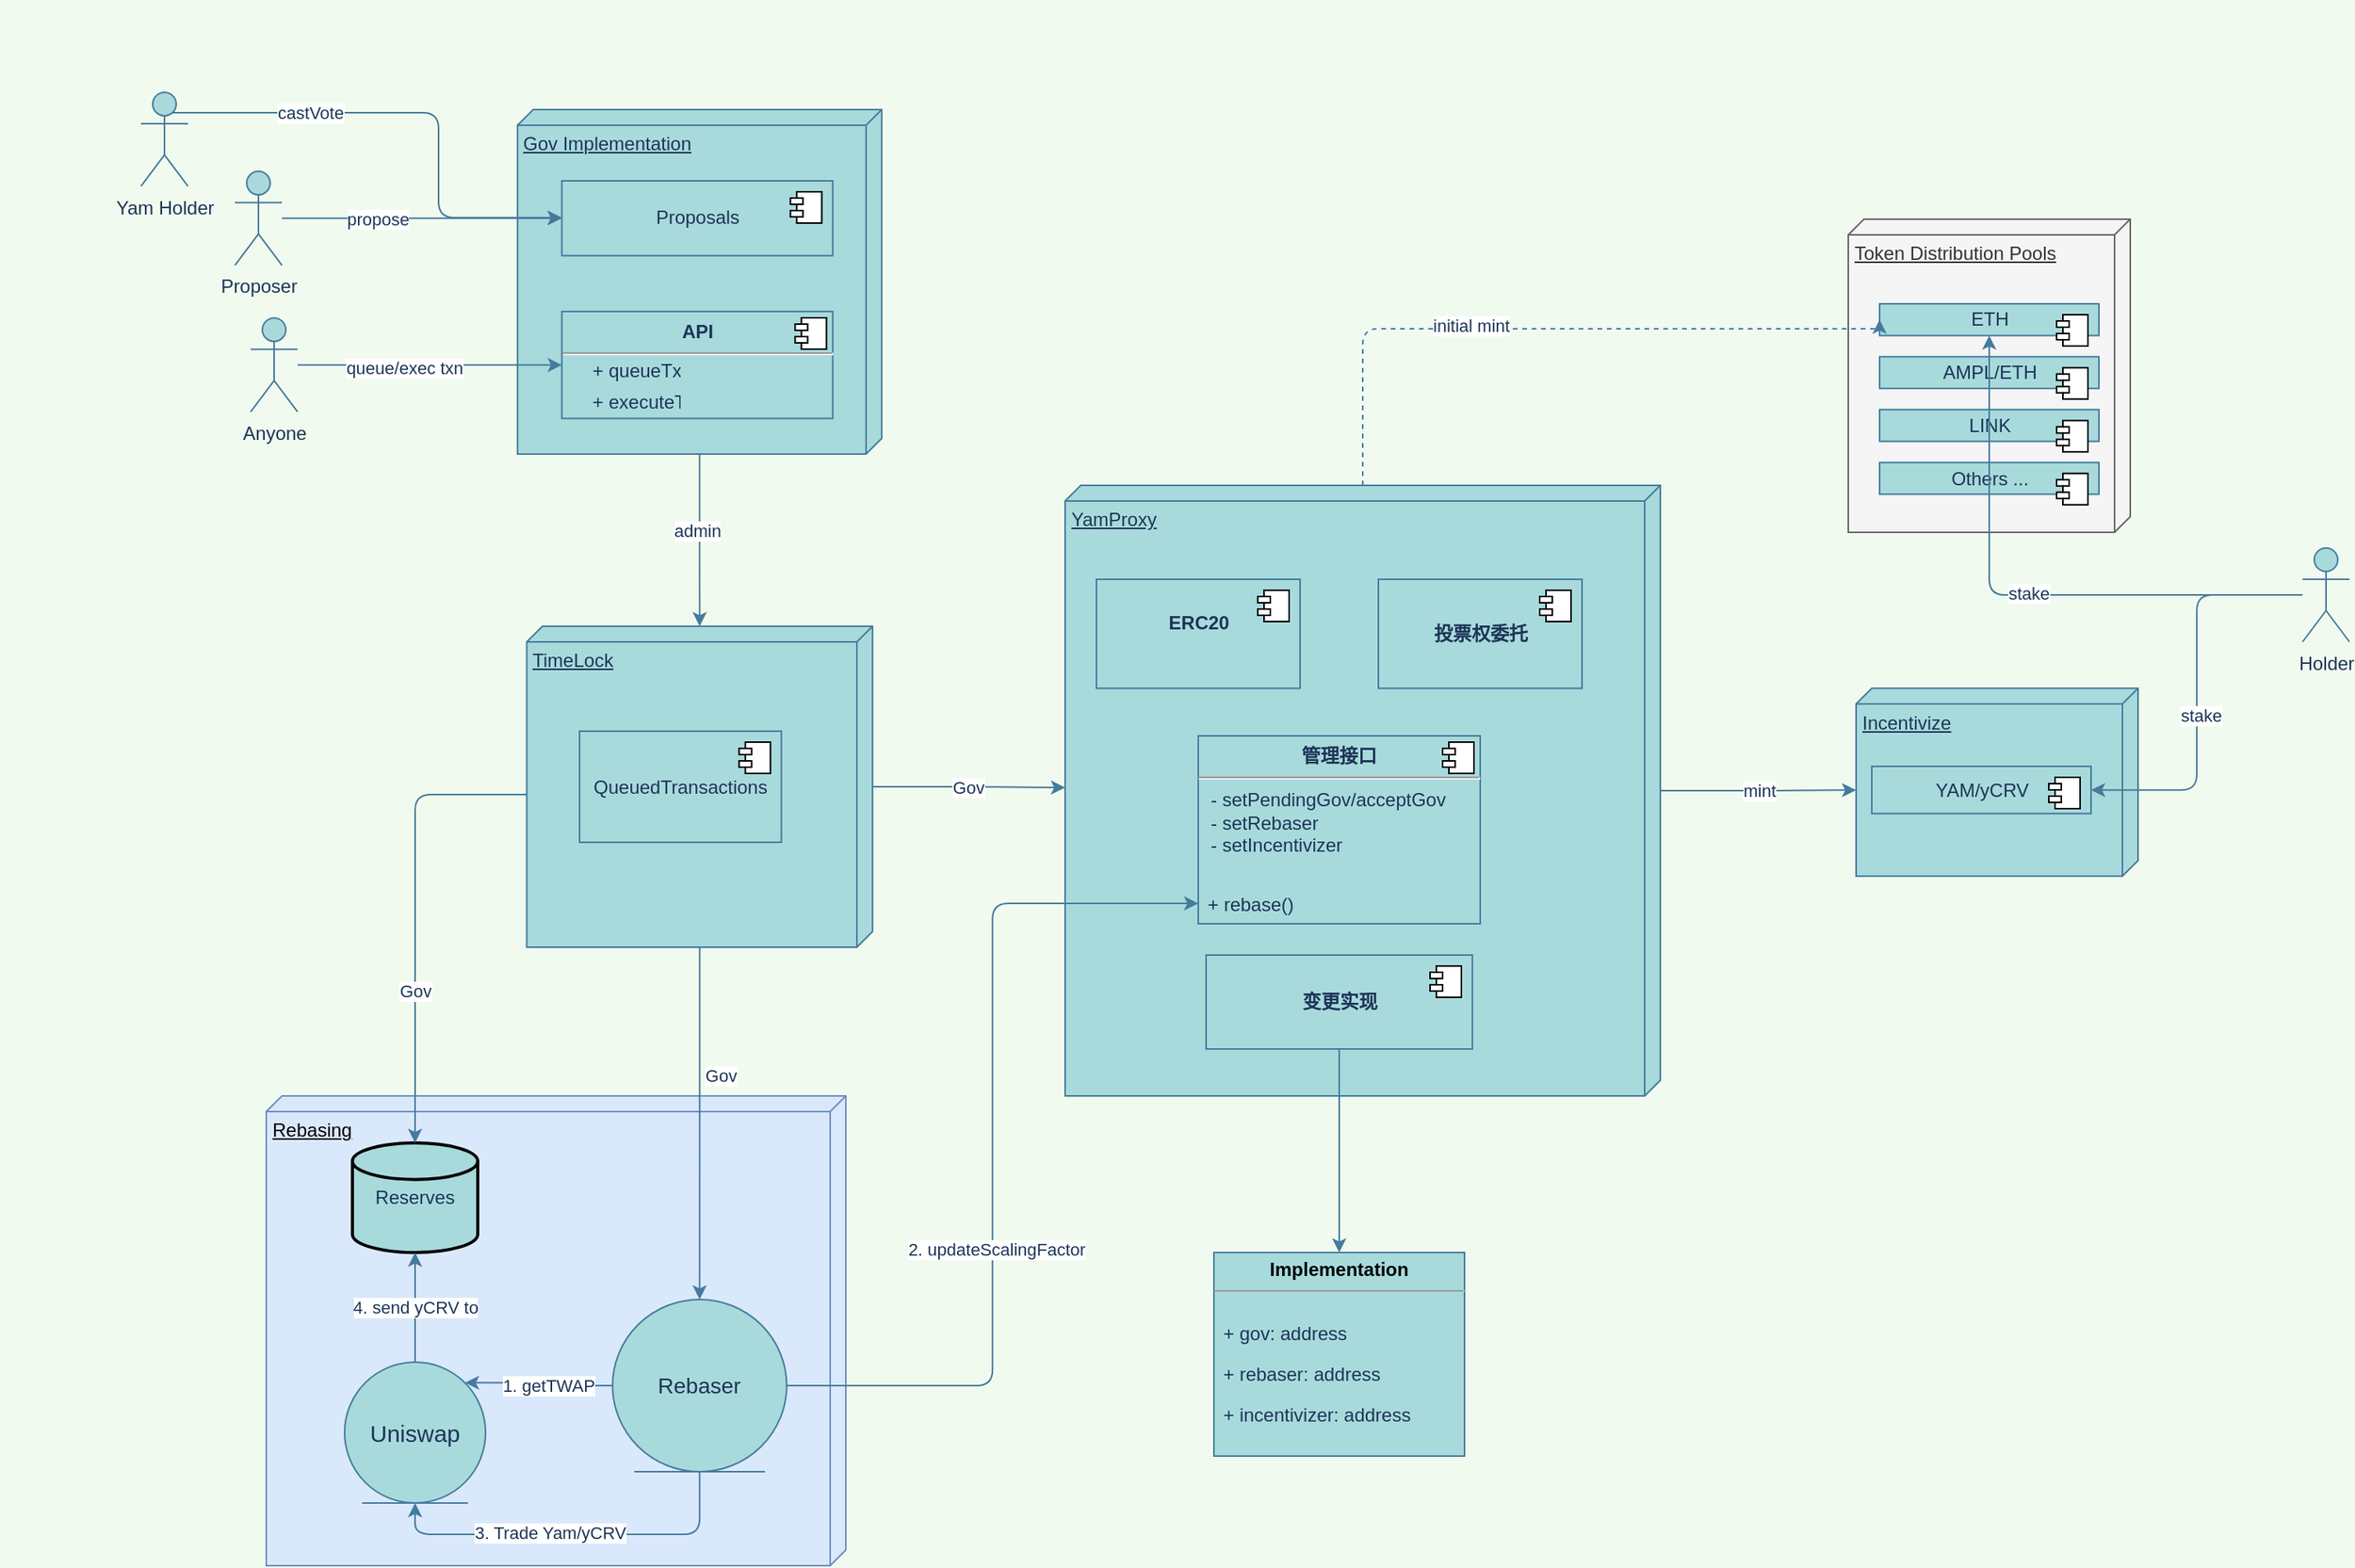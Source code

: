 <mxfile compressed="false" version="13.6.2" type="device">
  <diagram name="Page-1" id="5f0bae14-7c28-e335-631c-24af17079c00">
    <mxGraphModel dx="3183" dy="1023" grid="1" gridSize="10" guides="1" tooltips="1" connect="1" arrows="1" fold="1" page="1" pageScale="1" pageWidth="1100" pageHeight="850" background="#F1FAEE" math="0" shadow="0">
      <root>
        <mxCell id="0" />
        <mxCell id="1" parent="0" />
        <mxCell id="P2i-HHUua_utwsOdTMRU-45" value="" style="group" vertex="1" connectable="0" parent="1">
          <mxGeometry x="-370" y="1000" width="280" height="205" as="geometry" />
        </mxCell>
        <mxCell id="P2i-HHUua_utwsOdTMRU-42" value="TimeLock" style="verticalAlign=top;align=left;spacingTop=8;spacingLeft=2;spacingRight=12;shape=cube;size=10;direction=south;fontStyle=4;html=1;rounded=0;sketch=0;strokeColor=#457B9D;fillColor=#A8DADC;fontColor=#1D3557;" vertex="1" parent="P2i-HHUua_utwsOdTMRU-45">
          <mxGeometry x="-3.72" width="220.769" height="205" as="geometry" />
        </mxCell>
        <mxCell id="P2i-HHUua_utwsOdTMRU-43" value="QueuedTransactions" style="html=1;dropTarget=0;rounded=0;sketch=0;strokeColor=#457B9D;fillColor=#A8DADC;fontColor=#1D3557;" vertex="1" parent="P2i-HHUua_utwsOdTMRU-45">
          <mxGeometry x="30" y="67.02" width="128.84" height="70.96" as="geometry" />
        </mxCell>
        <mxCell id="P2i-HHUua_utwsOdTMRU-44" value="" style="shape=component;jettyWidth=8;jettyHeight=4;" vertex="1" parent="P2i-HHUua_utwsOdTMRU-43">
          <mxGeometry x="1" width="20" height="20" relative="1" as="geometry">
            <mxPoint x="-27" y="7" as="offset" />
          </mxGeometry>
        </mxCell>
        <mxCell id="P2i-HHUua_utwsOdTMRU-46" style="edgeStyle=orthogonalEdgeStyle;curved=0;rounded=1;sketch=0;orthogonalLoop=1;jettySize=auto;html=1;strokeColor=#457B9D;fillColor=#A8DADC;fontColor=#1D3557;entryX=0.495;entryY=1;entryDx=0;entryDy=0;entryPerimeter=0;" edge="1" parent="1" source="P2i-HHUua_utwsOdTMRU-42" target="P2i-HHUua_utwsOdTMRU-7">
          <mxGeometry relative="1" as="geometry" />
        </mxCell>
        <mxCell id="P2i-HHUua_utwsOdTMRU-48" value="Gov" style="edgeLabel;html=1;align=center;verticalAlign=middle;resizable=0;points=[];fontColor=#1D3557;" vertex="1" connectable="0" parent="P2i-HHUua_utwsOdTMRU-46">
          <mxGeometry x="-0.014" relative="1" as="geometry">
            <mxPoint as="offset" />
          </mxGeometry>
        </mxCell>
        <mxCell id="P2i-HHUua_utwsOdTMRU-47" value="" style="group" vertex="1" connectable="0" parent="1">
          <mxGeometry x="-30" y="910" width="685" height="395" as="geometry" />
        </mxCell>
        <mxCell id="P2i-HHUua_utwsOdTMRU-27" value="" style="group" vertex="1" connectable="0" parent="P2i-HHUua_utwsOdTMRU-47">
          <mxGeometry width="380" height="390" as="geometry" />
        </mxCell>
        <mxCell id="P2i-HHUua_utwsOdTMRU-7" value="YamProxy&lt;br&gt;" style="verticalAlign=top;align=left;spacingTop=8;spacingLeft=2;spacingRight=12;shape=cube;size=10;direction=south;fontStyle=4;html=1;rounded=0;sketch=0;strokeColor=#457B9D;fillColor=#A8DADC;fontColor=#1D3557;" vertex="1" parent="P2i-HHUua_utwsOdTMRU-27">
          <mxGeometry width="380" height="390" as="geometry" />
        </mxCell>
        <mxCell id="P2i-HHUua_utwsOdTMRU-16" value="&lt;b&gt;ERC20&lt;br&gt;&lt;br&gt;&lt;/b&gt;" style="html=1;dropTarget=0;rounded=0;sketch=0;strokeColor=#457B9D;fillColor=#A8DADC;fontColor=#1D3557;" vertex="1" parent="P2i-HHUua_utwsOdTMRU-27">
          <mxGeometry x="20" y="60" width="130" height="69.643" as="geometry" />
        </mxCell>
        <mxCell id="P2i-HHUua_utwsOdTMRU-17" value="" style="shape=component;jettyWidth=8;jettyHeight=4;" vertex="1" parent="P2i-HHUua_utwsOdTMRU-16">
          <mxGeometry x="1" width="20" height="20" relative="1" as="geometry">
            <mxPoint x="-27" y="7" as="offset" />
          </mxGeometry>
        </mxCell>
        <mxCell id="P2i-HHUua_utwsOdTMRU-19" value="&lt;b&gt;投票权委托&lt;br&gt;&lt;/b&gt;" style="html=1;dropTarget=0;rounded=0;sketch=0;strokeColor=#457B9D;fillColor=#A8DADC;fontColor=#1D3557;" vertex="1" parent="P2i-HHUua_utwsOdTMRU-27">
          <mxGeometry x="200" y="60" width="130" height="69.643" as="geometry" />
        </mxCell>
        <mxCell id="P2i-HHUua_utwsOdTMRU-20" value="" style="shape=component;jettyWidth=8;jettyHeight=4;" vertex="1" parent="P2i-HHUua_utwsOdTMRU-19">
          <mxGeometry x="1" width="20" height="20" relative="1" as="geometry">
            <mxPoint x="-27" y="7" as="offset" />
          </mxGeometry>
        </mxCell>
        <mxCell id="P2i-HHUua_utwsOdTMRU-28" value="&lt;b&gt;变更实现&lt;/b&gt;" style="html=1;dropTarget=0;rounded=0;sketch=0;strokeColor=#457B9D;fillColor=#A8DADC;fontColor=#1D3557;" vertex="1" parent="P2i-HHUua_utwsOdTMRU-27">
          <mxGeometry x="90" y="300" width="170" height="60" as="geometry" />
        </mxCell>
        <mxCell id="P2i-HHUua_utwsOdTMRU-29" value="" style="shape=component;jettyWidth=8;jettyHeight=4;" vertex="1" parent="P2i-HHUua_utwsOdTMRU-28">
          <mxGeometry x="1" width="20" height="20" relative="1" as="geometry">
            <mxPoint x="-27" y="7" as="offset" />
          </mxGeometry>
        </mxCell>
        <mxCell id="P2i-HHUua_utwsOdTMRU-79" value="" style="group" vertex="1" connectable="0" parent="P2i-HHUua_utwsOdTMRU-27">
          <mxGeometry x="85" y="160" width="180" height="120" as="geometry" />
        </mxCell>
        <mxCell id="P2i-HHUua_utwsOdTMRU-24" value="&lt;p style=&quot;margin: 0px ; margin-top: 6px ; text-align: center&quot;&gt;&lt;b&gt;管理接口&lt;/b&gt;&lt;/p&gt;&lt;hr&gt;&lt;p style=&quot;margin: 0px ; margin-left: 8px&quot;&gt;- setPendingGov/acceptGov&lt;/p&gt;&lt;p style=&quot;margin: 0px ; margin-left: 8px&quot;&gt;- setRebaser&lt;/p&gt;&lt;p style=&quot;margin: 0px ; margin-left: 8px&quot;&gt;- setIncentivizer&lt;/p&gt;&lt;p style=&quot;margin: 0px ; margin-left: 8px&quot;&gt;&lt;br&gt;&lt;/p&gt;" style="align=left;overflow=fill;html=1;dropTarget=0;rounded=0;sketch=0;strokeColor=#457B9D;fillColor=#A8DADC;fontColor=#1D3557;" vertex="1" parent="P2i-HHUua_utwsOdTMRU-79">
          <mxGeometry width="180" height="120" as="geometry" />
        </mxCell>
        <mxCell id="P2i-HHUua_utwsOdTMRU-25" value="" style="shape=component;jettyWidth=8;jettyHeight=4;" vertex="1" parent="P2i-HHUua_utwsOdTMRU-24">
          <mxGeometry x="1" width="20" height="20" relative="1" as="geometry">
            <mxPoint x="-24" y="4" as="offset" />
          </mxGeometry>
        </mxCell>
        <mxCell id="P2i-HHUua_utwsOdTMRU-78" value="+ rebase()" style="text;strokeColor=none;fillColor=none;align=left;verticalAlign=top;spacingLeft=4;spacingRight=4;overflow=hidden;rotatable=0;points=[[0,0.5],[1,0.5]];portConstraint=eastwest;rounded=0;sketch=0;fontColor=#1D3557;" vertex="1" parent="P2i-HHUua_utwsOdTMRU-79">
          <mxGeometry y="94" width="100" height="26" as="geometry" />
        </mxCell>
        <mxCell id="P2i-HHUua_utwsOdTMRU-40" style="edgeStyle=orthogonalEdgeStyle;curved=0;rounded=1;sketch=0;orthogonalLoop=1;jettySize=auto;html=1;strokeColor=#457B9D;fillColor=#A8DADC;fontColor=#1D3557;" edge="1" parent="P2i-HHUua_utwsOdTMRU-47" source="P2i-HHUua_utwsOdTMRU-28" target="P2i-HHUua_utwsOdTMRU-34">
          <mxGeometry relative="1" as="geometry" />
        </mxCell>
        <mxCell id="P2i-HHUua_utwsOdTMRU-39" value="" style="group" vertex="1" connectable="0" parent="P2i-HHUua_utwsOdTMRU-47">
          <mxGeometry x="95" y="490" width="160" height="130" as="geometry" />
        </mxCell>
        <mxCell id="P2i-HHUua_utwsOdTMRU-34" value="&lt;p style=&quot;margin: 0px ; margin-top: 4px ; text-align: center&quot;&gt;&lt;b&gt;Implementation&lt;/b&gt;&lt;/p&gt;&lt;hr size=&quot;1&quot;&gt;&lt;p style=&quot;margin: 0px ; margin-left: 4px&quot;&gt;&lt;br&gt;&lt;/p&gt;" style="verticalAlign=top;align=left;overflow=fill;fontSize=12;fontFamily=Helvetica;html=1;rounded=0;sketch=0;strokeColor=#457B9D;fillColor=#A8DADC;" vertex="1" parent="P2i-HHUua_utwsOdTMRU-39">
          <mxGeometry width="160" height="130" as="geometry" />
        </mxCell>
        <mxCell id="P2i-HHUua_utwsOdTMRU-36" value="+ incentivizer: address" style="text;strokeColor=none;fillColor=none;align=left;verticalAlign=top;spacingLeft=4;spacingRight=4;overflow=hidden;rotatable=0;points=[[0,0.5],[1,0.5]];portConstraint=eastwest;rounded=0;sketch=0;fontColor=#1D3557;" vertex="1" parent="P2i-HHUua_utwsOdTMRU-39">
          <mxGeometry y="90" width="160" height="26" as="geometry" />
        </mxCell>
        <mxCell id="P2i-HHUua_utwsOdTMRU-37" value="+ rebaser: address" style="text;strokeColor=none;fillColor=none;align=left;verticalAlign=top;spacingLeft=4;spacingRight=4;overflow=hidden;rotatable=0;points=[[0,0.5],[1,0.5]];portConstraint=eastwest;rounded=0;sketch=0;fontColor=#1D3557;" vertex="1" parent="P2i-HHUua_utwsOdTMRU-39">
          <mxGeometry y="64" width="160" height="26" as="geometry" />
        </mxCell>
        <mxCell id="P2i-HHUua_utwsOdTMRU-38" value="+ gov: address" style="text;strokeColor=none;fillColor=none;align=left;verticalAlign=top;spacingLeft=4;spacingRight=4;overflow=hidden;rotatable=0;points=[[0,0.5],[1,0.5]];portConstraint=eastwest;rounded=0;sketch=0;fontColor=#1D3557;" vertex="1" parent="P2i-HHUua_utwsOdTMRU-39">
          <mxGeometry y="38" width="160" height="26" as="geometry" />
        </mxCell>
        <mxCell id="P2i-HHUua_utwsOdTMRU-121" value="" style="group" vertex="1" connectable="0" parent="P2i-HHUua_utwsOdTMRU-47">
          <mxGeometry x="505" y="129.64" width="180" height="120" as="geometry" />
        </mxCell>
        <mxCell id="P2i-HHUua_utwsOdTMRU-115" value="" style="group" vertex="1" connectable="0" parent="P2i-HHUua_utwsOdTMRU-121">
          <mxGeometry width="180" height="120" as="geometry" />
        </mxCell>
        <mxCell id="P2i-HHUua_utwsOdTMRU-112" value="Incentivize&lt;br&gt;&lt;br&gt;" style="verticalAlign=top;align=left;spacingTop=8;spacingLeft=2;spacingRight=12;shape=cube;size=10;direction=south;fontStyle=4;html=1;rounded=0;sketch=0;strokeColor=#457B9D;fillColor=#A8DADC;fontColor=#1D3557;" vertex="1" parent="P2i-HHUua_utwsOdTMRU-115">
          <mxGeometry width="180" height="120" as="geometry" />
        </mxCell>
        <mxCell id="P2i-HHUua_utwsOdTMRU-113" value="YAM/yCRV" style="html=1;dropTarget=0;rounded=0;sketch=0;strokeColor=#457B9D;fillColor=#A8DADC;fontColor=#1D3557;" vertex="1" parent="P2i-HHUua_utwsOdTMRU-115">
          <mxGeometry x="10" y="49.87" width="140" height="30.13" as="geometry" />
        </mxCell>
        <mxCell id="P2i-HHUua_utwsOdTMRU-114" value="" style="shape=component;jettyWidth=8;jettyHeight=4;" vertex="1" parent="P2i-HHUua_utwsOdTMRU-113">
          <mxGeometry x="1" width="20" height="20" relative="1" as="geometry">
            <mxPoint x="-27" y="7" as="offset" />
          </mxGeometry>
        </mxCell>
        <mxCell id="P2i-HHUua_utwsOdTMRU-118" value="mint" style="edgeStyle=orthogonalEdgeStyle;curved=0;rounded=1;sketch=0;orthogonalLoop=1;jettySize=auto;html=1;strokeColor=#457B9D;fillColor=#A8DADC;fontColor=#1D3557;entryX=0;entryY=0;entryDx=65;entryDy=180;entryPerimeter=0;" edge="1" parent="P2i-HHUua_utwsOdTMRU-47" source="P2i-HHUua_utwsOdTMRU-7" target="P2i-HHUua_utwsOdTMRU-112">
          <mxGeometry relative="1" as="geometry" />
        </mxCell>
        <mxCell id="P2i-HHUua_utwsOdTMRU-73" value="" style="group" vertex="1" connectable="0" parent="1">
          <mxGeometry x="-710" y="600" width="700" height="290" as="geometry" />
        </mxCell>
        <mxCell id="P2i-HHUua_utwsOdTMRU-53" value="Proposer" style="shape=umlActor;verticalLabelPosition=bottom;verticalAlign=top;html=1;rounded=0;sketch=0;strokeColor=#457B9D;fillColor=#A8DADC;fontColor=#1D3557;" vertex="1" parent="P2i-HHUua_utwsOdTMRU-73">
          <mxGeometry x="150" y="109.41" width="30" height="60" as="geometry" />
        </mxCell>
        <mxCell id="P2i-HHUua_utwsOdTMRU-61" value="Anyone" style="shape=umlActor;verticalLabelPosition=bottom;verticalAlign=top;html=1;rounded=0;sketch=0;strokeColor=#457B9D;fillColor=#A8DADC;fontColor=#1D3557;" vertex="1" parent="P2i-HHUua_utwsOdTMRU-73">
          <mxGeometry x="160" y="203.11" width="30" height="60" as="geometry" />
        </mxCell>
        <mxCell id="P2i-HHUua_utwsOdTMRU-49" value="" style="group" vertex="1" connectable="0" parent="P2i-HHUua_utwsOdTMRU-73">
          <mxGeometry x="331.66" y="70" width="230" height="220" as="geometry" />
        </mxCell>
        <mxCell id="P2i-HHUua_utwsOdTMRU-50" value="Gov Implementation" style="verticalAlign=top;align=left;spacingTop=8;spacingLeft=2;spacingRight=12;shape=cube;size=10;direction=south;fontStyle=4;html=1;rounded=0;sketch=0;strokeColor=#457B9D;fillColor=#A8DADC;fontColor=#1D3557;" vertex="1" parent="P2i-HHUua_utwsOdTMRU-49">
          <mxGeometry x="-1.256" width="232.516" height="220" as="geometry" />
        </mxCell>
        <mxCell id="P2i-HHUua_utwsOdTMRU-51" value="Proposals" style="html=1;dropTarget=0;rounded=0;sketch=0;strokeColor=#457B9D;fillColor=#A8DADC;fontColor=#1D3557;" vertex="1" parent="P2i-HHUua_utwsOdTMRU-49">
          <mxGeometry x="27.05" y="45.52" width="172.95" height="47.78" as="geometry" />
        </mxCell>
        <mxCell id="P2i-HHUua_utwsOdTMRU-52" value="" style="shape=component;jettyWidth=8;jettyHeight=4;" vertex="1" parent="P2i-HHUua_utwsOdTMRU-51">
          <mxGeometry x="1" width="20" height="20" relative="1" as="geometry">
            <mxPoint x="-27" y="7" as="offset" />
          </mxGeometry>
        </mxCell>
        <mxCell id="P2i-HHUua_utwsOdTMRU-66" value="&lt;p style=&quot;margin: 0px ; margin-top: 6px ; text-align: center&quot;&gt;&lt;b&gt;API&lt;/b&gt;&lt;/p&gt;&lt;hr&gt;&lt;p style=&quot;margin: 0px ; margin-left: 8px&quot;&gt;&lt;br&gt;&lt;/p&gt;" style="align=left;overflow=fill;html=1;dropTarget=0;rounded=0;sketch=0;strokeColor=#457B9D;fillColor=#A8DADC;fontColor=#1D3557;" vertex="1" parent="P2i-HHUua_utwsOdTMRU-49">
          <mxGeometry x="27.05" y="128.97" width="172.95" height="68.28" as="geometry" />
        </mxCell>
        <mxCell id="P2i-HHUua_utwsOdTMRU-67" value="" style="shape=component;jettyWidth=8;jettyHeight=4;" vertex="1" parent="P2i-HHUua_utwsOdTMRU-66">
          <mxGeometry x="1" width="20" height="20" relative="1" as="geometry">
            <mxPoint x="-24" y="4" as="offset" />
          </mxGeometry>
        </mxCell>
        <mxCell id="P2i-HHUua_utwsOdTMRU-68" value="+ queueTxn" style="text;strokeColor=none;fillColor=none;align=left;verticalAlign=top;spacingLeft=4;spacingRight=4;overflow=hidden;rotatable=0;points=[[0,0.5],[1,0.5]];portConstraint=eastwest;rounded=0;sketch=0;fontColor=#1D3557;" vertex="1" parent="P2i-HHUua_utwsOdTMRU-49">
          <mxGeometry x="40.588" y="153.241" width="67.647" height="19.724" as="geometry" />
        </mxCell>
        <mxCell id="P2i-HHUua_utwsOdTMRU-69" value="+ executeTxn" style="text;strokeColor=none;fillColor=none;align=left;verticalAlign=top;spacingLeft=4;spacingRight=4;overflow=hidden;rotatable=0;points=[[0,0.5],[1,0.5]];portConstraint=eastwest;rounded=0;sketch=0;fontColor=#1D3557;" vertex="1" parent="P2i-HHUua_utwsOdTMRU-49">
          <mxGeometry x="40.588" y="172.966" width="67.647" height="19.724" as="geometry" />
        </mxCell>
        <mxCell id="P2i-HHUua_utwsOdTMRU-54" style="edgeStyle=orthogonalEdgeStyle;curved=0;rounded=1;sketch=0;orthogonalLoop=1;jettySize=auto;html=1;entryX=0;entryY=0.5;entryDx=0;entryDy=0;strokeColor=#457B9D;fillColor=#A8DADC;fontColor=#1D3557;" edge="1" parent="P2i-HHUua_utwsOdTMRU-73" source="P2i-HHUua_utwsOdTMRU-53" target="P2i-HHUua_utwsOdTMRU-51">
          <mxGeometry relative="1" as="geometry" />
        </mxCell>
        <mxCell id="P2i-HHUua_utwsOdTMRU-55" value="propose" style="edgeLabel;html=1;align=center;verticalAlign=middle;resizable=0;points=[];fontColor=#1D3557;" vertex="1" connectable="0" parent="P2i-HHUua_utwsOdTMRU-54">
          <mxGeometry x="0.004" y="-1" relative="1" as="geometry">
            <mxPoint x="-28.57" y="-1" as="offset" />
          </mxGeometry>
        </mxCell>
        <mxCell id="P2i-HHUua_utwsOdTMRU-62" style="edgeStyle=orthogonalEdgeStyle;curved=0;rounded=1;sketch=0;orthogonalLoop=1;jettySize=auto;html=1;strokeColor=#457B9D;fillColor=#A8DADC;fontColor=#1D3557;" edge="1" parent="P2i-HHUua_utwsOdTMRU-73" source="P2i-HHUua_utwsOdTMRU-61" target="P2i-HHUua_utwsOdTMRU-66">
          <mxGeometry relative="1" as="geometry">
            <mxPoint x="80" y="240" as="targetPoint" />
          </mxGeometry>
        </mxCell>
        <mxCell id="P2i-HHUua_utwsOdTMRU-70" value="queue/exec txn" style="edgeLabel;html=1;align=center;verticalAlign=middle;resizable=0;points=[];fontColor=#1D3557;" vertex="1" connectable="0" parent="P2i-HHUua_utwsOdTMRU-62">
          <mxGeometry x="-0.197" y="-2" relative="1" as="geometry">
            <mxPoint as="offset" />
          </mxGeometry>
        </mxCell>
        <mxCell id="P2i-HHUua_utwsOdTMRU-57" style="edgeStyle=orthogonalEdgeStyle;curved=0;rounded=1;sketch=0;orthogonalLoop=1;jettySize=auto;html=1;strokeColor=#457B9D;fillColor=#A8DADC;fontColor=#1D3557;exitX=0.367;exitY=0.217;exitDx=0;exitDy=0;exitPerimeter=0;" edge="1" parent="P2i-HHUua_utwsOdTMRU-73" source="P2i-HHUua_utwsOdTMRU-56" target="P2i-HHUua_utwsOdTMRU-51">
          <mxGeometry relative="1" as="geometry">
            <mxPoint x="830" y="110" as="sourcePoint" />
            <Array as="points">
              <mxPoint x="280" y="72" />
              <mxPoint x="280" y="139" />
            </Array>
          </mxGeometry>
        </mxCell>
        <mxCell id="P2i-HHUua_utwsOdTMRU-123" value="castVote" style="edgeLabel;html=1;align=center;verticalAlign=middle;resizable=0;points=[];fontColor=#1D3557;" vertex="1" connectable="0" parent="P2i-HHUua_utwsOdTMRU-57">
          <mxGeometry x="-0.413" relative="1" as="geometry">
            <mxPoint x="1" as="offset" />
          </mxGeometry>
        </mxCell>
        <mxCell id="P2i-HHUua_utwsOdTMRU-56" value="Yam Holder" style="shape=umlActor;verticalLabelPosition=bottom;verticalAlign=top;html=1;rounded=0;sketch=0;strokeColor=#457B9D;fillColor=#A8DADC;fontColor=#1D3557;" vertex="1" parent="P2i-HHUua_utwsOdTMRU-73">
          <mxGeometry x="90" y="58.97" width="30" height="60" as="geometry" />
        </mxCell>
        <mxCell id="P2i-HHUua_utwsOdTMRU-94" value="" style="group" vertex="1" connectable="0" parent="1">
          <mxGeometry x="-540" y="1300" width="370" height="300" as="geometry" />
        </mxCell>
        <mxCell id="P2i-HHUua_utwsOdTMRU-93" value="Rebasing" style="verticalAlign=top;align=left;spacingTop=8;spacingLeft=2;spacingRight=12;shape=cube;size=10;direction=south;fontStyle=4;html=1;rounded=0;sketch=0;fillColor=#dae8fc;strokeColor=#6c8ebf;" vertex="1" parent="P2i-HHUua_utwsOdTMRU-94">
          <mxGeometry width="370" height="300" as="geometry" />
        </mxCell>
        <mxCell id="P2i-HHUua_utwsOdTMRU-81" value="&lt;font style=&quot;font-size: 15px&quot;&gt;Uniswap&lt;/font&gt;" style="ellipse;shape=umlEntity;whiteSpace=wrap;html=1;rounded=0;sketch=0;strokeColor=#457B9D;fillColor=#A8DADC;fontColor=#1D3557;" vertex="1" parent="P2i-HHUua_utwsOdTMRU-94">
          <mxGeometry x="50" y="170" width="90" height="90" as="geometry" />
        </mxCell>
        <mxCell id="P2i-HHUua_utwsOdTMRU-87" value="&lt;font style=&quot;font-size: 14px&quot;&gt;Rebaser&lt;/font&gt;" style="ellipse;shape=umlEntity;whiteSpace=wrap;html=1;rounded=0;sketch=0;strokeColor=#457B9D;fillColor=#A8DADC;fontColor=#1D3557;" vertex="1" parent="P2i-HHUua_utwsOdTMRU-94">
          <mxGeometry x="221.08" y="130" width="111.16" height="110" as="geometry" />
        </mxCell>
        <mxCell id="P2i-HHUua_utwsOdTMRU-82" style="edgeStyle=orthogonalEdgeStyle;curved=0;rounded=1;sketch=0;orthogonalLoop=1;jettySize=auto;html=1;entryX=1;entryY=0;entryDx=0;entryDy=0;strokeColor=#457B9D;fillColor=#A8DADC;fontColor=#1D3557;exitX=0;exitY=0.5;exitDx=0;exitDy=0;" edge="1" parent="P2i-HHUua_utwsOdTMRU-94" source="P2i-HHUua_utwsOdTMRU-87" target="P2i-HHUua_utwsOdTMRU-81">
          <mxGeometry relative="1" as="geometry">
            <mxPoint x="270" y="200" as="sourcePoint" />
          </mxGeometry>
        </mxCell>
        <mxCell id="P2i-HHUua_utwsOdTMRU-83" value="1. getTWAP" style="edgeLabel;html=1;align=center;verticalAlign=middle;resizable=0;points=[];fontColor=#1D3557;" vertex="1" connectable="0" parent="P2i-HHUua_utwsOdTMRU-82">
          <mxGeometry x="0.173" y="2" relative="1" as="geometry">
            <mxPoint x="13.12" y="-0.19" as="offset" />
          </mxGeometry>
        </mxCell>
        <mxCell id="P2i-HHUua_utwsOdTMRU-85" style="edgeStyle=orthogonalEdgeStyle;curved=0;rounded=1;sketch=0;orthogonalLoop=1;jettySize=auto;html=1;exitX=0.5;exitY=1;exitDx=0;exitDy=0;entryX=0.5;entryY=1;entryDx=0;entryDy=0;strokeColor=#457B9D;fillColor=#A8DADC;fontColor=#1D3557;" edge="1" parent="P2i-HHUua_utwsOdTMRU-94" source="P2i-HHUua_utwsOdTMRU-87" target="P2i-HHUua_utwsOdTMRU-81">
          <mxGeometry relative="1" as="geometry">
            <mxPoint x="345" y="260" as="sourcePoint" />
          </mxGeometry>
        </mxCell>
        <mxCell id="P2i-HHUua_utwsOdTMRU-86" value="3. Trade Yam/yCRV" style="edgeLabel;html=1;align=center;verticalAlign=middle;resizable=0;points=[];fontColor=#1D3557;" vertex="1" connectable="0" parent="P2i-HHUua_utwsOdTMRU-85">
          <mxGeometry x="0.121" y="-1" relative="1" as="geometry">
            <mxPoint as="offset" />
          </mxGeometry>
        </mxCell>
        <mxCell id="P2i-HHUua_utwsOdTMRU-90" value="Reserves" style="strokeWidth=2;html=1;shape=mxgraph.flowchart.database;whiteSpace=wrap;rounded=0;sketch=0;fillColor=#A8DADC;fontColor=#1D3557;" vertex="1" parent="P2i-HHUua_utwsOdTMRU-94">
          <mxGeometry x="55" y="30" width="80" height="70" as="geometry" />
        </mxCell>
        <mxCell id="P2i-HHUua_utwsOdTMRU-91" value="4. send yCRV to" style="edgeStyle=orthogonalEdgeStyle;curved=0;rounded=1;sketch=0;orthogonalLoop=1;jettySize=auto;html=1;entryX=0.5;entryY=1;entryDx=0;entryDy=0;entryPerimeter=0;strokeColor=#457B9D;fillColor=#A8DADC;fontColor=#1D3557;" edge="1" parent="P2i-HHUua_utwsOdTMRU-94" source="P2i-HHUua_utwsOdTMRU-81" target="P2i-HHUua_utwsOdTMRU-90">
          <mxGeometry relative="1" as="geometry" />
        </mxCell>
        <mxCell id="P2i-HHUua_utwsOdTMRU-77" style="edgeStyle=orthogonalEdgeStyle;curved=0;rounded=1;sketch=0;orthogonalLoop=1;jettySize=auto;html=1;strokeColor=#457B9D;fillColor=#A8DADC;fontColor=#1D3557;exitX=1;exitY=0.5;exitDx=0;exitDy=0;" edge="1" parent="1" source="P2i-HHUua_utwsOdTMRU-87" target="P2i-HHUua_utwsOdTMRU-78">
          <mxGeometry relative="1" as="geometry">
            <mxPoint x="-110" y="1495" as="sourcePoint" />
          </mxGeometry>
        </mxCell>
        <mxCell id="P2i-HHUua_utwsOdTMRU-84" value="2. updateScalingFactor" style="edgeLabel;html=1;align=center;verticalAlign=middle;resizable=0;points=[];fontColor=#1D3557;" vertex="1" connectable="0" parent="P2i-HHUua_utwsOdTMRU-77">
          <mxGeometry x="-0.232" y="-1" relative="1" as="geometry">
            <mxPoint x="1" as="offset" />
          </mxGeometry>
        </mxCell>
        <mxCell id="P2i-HHUua_utwsOdTMRU-75" style="edgeStyle=orthogonalEdgeStyle;curved=0;rounded=1;sketch=0;orthogonalLoop=1;jettySize=auto;html=1;entryX=0.5;entryY=0;entryDx=0;entryDy=0;strokeColor=#457B9D;fillColor=#A8DADC;fontColor=#1D3557;" edge="1" parent="1" source="P2i-HHUua_utwsOdTMRU-42" target="P2i-HHUua_utwsOdTMRU-87">
          <mxGeometry relative="1" as="geometry">
            <mxPoint x="-195" y="1440" as="targetPoint" />
          </mxGeometry>
        </mxCell>
        <mxCell id="P2i-HHUua_utwsOdTMRU-76" value="Gov" style="edgeLabel;html=1;align=center;verticalAlign=middle;resizable=0;points=[];fontColor=#1D3557;" vertex="1" connectable="0" parent="P2i-HHUua_utwsOdTMRU-75">
          <mxGeometry x="-0.276" y="13" relative="1" as="geometry">
            <mxPoint as="offset" />
          </mxGeometry>
        </mxCell>
        <mxCell id="P2i-HHUua_utwsOdTMRU-89" style="edgeStyle=orthogonalEdgeStyle;curved=0;rounded=1;sketch=0;orthogonalLoop=1;jettySize=auto;html=1;exitX=0;exitY=0;exitDx=107.5;exitDy=220.769;exitPerimeter=0;strokeColor=#457B9D;fillColor=#A8DADC;fontColor=#1D3557;" edge="1" parent="1" source="P2i-HHUua_utwsOdTMRU-42" target="P2i-HHUua_utwsOdTMRU-90">
          <mxGeometry relative="1" as="geometry">
            <mxPoint x="-590" y="1319" as="targetPoint" />
          </mxGeometry>
        </mxCell>
        <mxCell id="P2i-HHUua_utwsOdTMRU-92" value="Gov" style="edgeLabel;html=1;align=center;verticalAlign=middle;resizable=0;points=[];fontColor=#1D3557;" vertex="1" connectable="0" parent="P2i-HHUua_utwsOdTMRU-89">
          <mxGeometry x="-0.048" y="57" relative="1" as="geometry">
            <mxPoint x="-57" y="57" as="offset" />
          </mxGeometry>
        </mxCell>
        <mxCell id="P2i-HHUua_utwsOdTMRU-107" value="" style="group" vertex="1" connectable="0" parent="1">
          <mxGeometry x="440" y="740" width="250" height="250" as="geometry" />
        </mxCell>
        <mxCell id="P2i-HHUua_utwsOdTMRU-95" value="Token Distribution Pools" style="verticalAlign=top;align=left;spacingTop=8;spacingLeft=2;spacingRight=12;shape=cube;size=10;direction=south;fontStyle=4;html=1;rounded=0;sketch=0;strokeColor=#666666;fillColor=#f5f5f5;fontColor=#333333;" vertex="1" parent="P2i-HHUua_utwsOdTMRU-107">
          <mxGeometry x="30" width="180" height="200" as="geometry" />
        </mxCell>
        <mxCell id="P2i-HHUua_utwsOdTMRU-96" value="ETH" style="html=1;dropTarget=0;rounded=0;sketch=0;strokeColor=#457B9D;fillColor=#A8DADC;fontColor=#1D3557;" vertex="1" parent="P2i-HHUua_utwsOdTMRU-107">
          <mxGeometry x="50" y="54.054" width="140" height="20.27" as="geometry" />
        </mxCell>
        <mxCell id="P2i-HHUua_utwsOdTMRU-97" value="" style="shape=component;jettyWidth=8;jettyHeight=4;" vertex="1" parent="P2i-HHUua_utwsOdTMRU-96">
          <mxGeometry x="1" width="20" height="20" relative="1" as="geometry">
            <mxPoint x="-27" y="7" as="offset" />
          </mxGeometry>
        </mxCell>
        <mxCell id="P2i-HHUua_utwsOdTMRU-98" value="AMPL/ETH" style="html=1;dropTarget=0;rounded=0;sketch=0;strokeColor=#457B9D;fillColor=#A8DADC;fontColor=#1D3557;" vertex="1" parent="P2i-HHUua_utwsOdTMRU-107">
          <mxGeometry x="50" y="87.838" width="140" height="20.27" as="geometry" />
        </mxCell>
        <mxCell id="P2i-HHUua_utwsOdTMRU-99" value="" style="shape=component;jettyWidth=8;jettyHeight=4;" vertex="1" parent="P2i-HHUua_utwsOdTMRU-98">
          <mxGeometry x="1" width="20" height="20" relative="1" as="geometry">
            <mxPoint x="-27" y="7" as="offset" />
          </mxGeometry>
        </mxCell>
        <mxCell id="P2i-HHUua_utwsOdTMRU-101" value="Others ..." style="html=1;dropTarget=0;rounded=0;sketch=0;strokeColor=#457B9D;fillColor=#A8DADC;fontColor=#1D3557;" vertex="1" parent="P2i-HHUua_utwsOdTMRU-107">
          <mxGeometry x="50" y="155.405" width="140" height="20.27" as="geometry" />
        </mxCell>
        <mxCell id="P2i-HHUua_utwsOdTMRU-102" value="" style="shape=component;jettyWidth=8;jettyHeight=4;" vertex="1" parent="P2i-HHUua_utwsOdTMRU-101">
          <mxGeometry x="1" width="20" height="20" relative="1" as="geometry">
            <mxPoint x="-27" y="7" as="offset" />
          </mxGeometry>
        </mxCell>
        <mxCell id="P2i-HHUua_utwsOdTMRU-103" value="LINK" style="html=1;dropTarget=0;rounded=0;sketch=0;strokeColor=#457B9D;fillColor=#A8DADC;fontColor=#1D3557;" vertex="1" parent="P2i-HHUua_utwsOdTMRU-107">
          <mxGeometry x="50" y="121.622" width="140" height="20.27" as="geometry" />
        </mxCell>
        <mxCell id="P2i-HHUua_utwsOdTMRU-104" value="" style="shape=component;jettyWidth=8;jettyHeight=4;" vertex="1" parent="P2i-HHUua_utwsOdTMRU-103">
          <mxGeometry x="1" width="20" height="20" relative="1" as="geometry">
            <mxPoint x="-27" y="7" as="offset" />
          </mxGeometry>
        </mxCell>
        <mxCell id="P2i-HHUua_utwsOdTMRU-109" style="edgeStyle=orthogonalEdgeStyle;curved=0;rounded=1;sketch=0;orthogonalLoop=1;jettySize=auto;html=1;strokeColor=#457B9D;fillColor=#A8DADC;fontColor=#1D3557;" edge="1" parent="1" source="P2i-HHUua_utwsOdTMRU-108" target="P2i-HHUua_utwsOdTMRU-96">
          <mxGeometry relative="1" as="geometry" />
        </mxCell>
        <mxCell id="P2i-HHUua_utwsOdTMRU-110" value="stake" style="edgeLabel;html=1;align=center;verticalAlign=middle;resizable=0;points=[];fontColor=#1D3557;" vertex="1" connectable="0" parent="P2i-HHUua_utwsOdTMRU-109">
          <mxGeometry x="-0.041" y="-1" relative="1" as="geometry">
            <mxPoint as="offset" />
          </mxGeometry>
        </mxCell>
        <mxCell id="P2i-HHUua_utwsOdTMRU-108" value="Holder" style="shape=umlActor;verticalLabelPosition=bottom;verticalAlign=top;html=1;rounded=0;sketch=0;strokeColor=#457B9D;fillColor=#A8DADC;fontColor=#1D3557;" vertex="1" parent="1">
          <mxGeometry x="760" y="950" width="30" height="60" as="geometry" />
        </mxCell>
        <mxCell id="P2i-HHUua_utwsOdTMRU-116" style="edgeStyle=orthogonalEdgeStyle;curved=0;rounded=1;sketch=0;orthogonalLoop=1;jettySize=auto;html=1;entryX=1;entryY=0.5;entryDx=0;entryDy=0;strokeColor=#457B9D;fillColor=#A8DADC;fontColor=#1D3557;" edge="1" parent="1" source="P2i-HHUua_utwsOdTMRU-108" target="P2i-HHUua_utwsOdTMRU-113">
          <mxGeometry relative="1" as="geometry" />
        </mxCell>
        <mxCell id="P2i-HHUua_utwsOdTMRU-117" value="stake" style="edgeLabel;html=1;align=center;verticalAlign=middle;resizable=0;points=[];fontColor=#1D3557;" vertex="1" connectable="0" parent="P2i-HHUua_utwsOdTMRU-116">
          <mxGeometry x="0.114" y="2" relative="1" as="geometry">
            <mxPoint as="offset" />
          </mxGeometry>
        </mxCell>
        <mxCell id="P2i-HHUua_utwsOdTMRU-119" style="edgeStyle=orthogonalEdgeStyle;curved=0;rounded=1;sketch=0;orthogonalLoop=1;jettySize=auto;html=1;entryX=0;entryY=0.5;entryDx=0;entryDy=0;strokeColor=#457B9D;fillColor=#A8DADC;fontColor=#1D3557;dashed=1;" edge="1" parent="1" source="P2i-HHUua_utwsOdTMRU-7" target="P2i-HHUua_utwsOdTMRU-96">
          <mxGeometry relative="1" as="geometry">
            <Array as="points">
              <mxPoint x="160" y="810" />
              <mxPoint x="490" y="810" />
            </Array>
          </mxGeometry>
        </mxCell>
        <mxCell id="P2i-HHUua_utwsOdTMRU-120" value="initial mint" style="edgeLabel;html=1;align=center;verticalAlign=middle;resizable=0;points=[];fontColor=#1D3557;" vertex="1" connectable="0" parent="P2i-HHUua_utwsOdTMRU-119">
          <mxGeometry x="-0.226" y="2" relative="1" as="geometry">
            <mxPoint as="offset" />
          </mxGeometry>
        </mxCell>
        <mxCell id="P2i-HHUua_utwsOdTMRU-124" style="edgeStyle=orthogonalEdgeStyle;curved=0;rounded=1;sketch=0;orthogonalLoop=1;jettySize=auto;html=1;strokeColor=#457B9D;fillColor=#A8DADC;fontColor=#1D3557;" edge="1" parent="1" source="P2i-HHUua_utwsOdTMRU-50" target="P2i-HHUua_utwsOdTMRU-42">
          <mxGeometry relative="1" as="geometry" />
        </mxCell>
        <mxCell id="P2i-HHUua_utwsOdTMRU-125" value="admin" style="edgeLabel;html=1;align=center;verticalAlign=middle;resizable=0;points=[];fontColor=#1D3557;" vertex="1" connectable="0" parent="P2i-HHUua_utwsOdTMRU-124">
          <mxGeometry y="-6" relative="1" as="geometry">
            <mxPoint x="4" y="-6" as="offset" />
          </mxGeometry>
        </mxCell>
      </root>
    </mxGraphModel>
  </diagram>
</mxfile>
